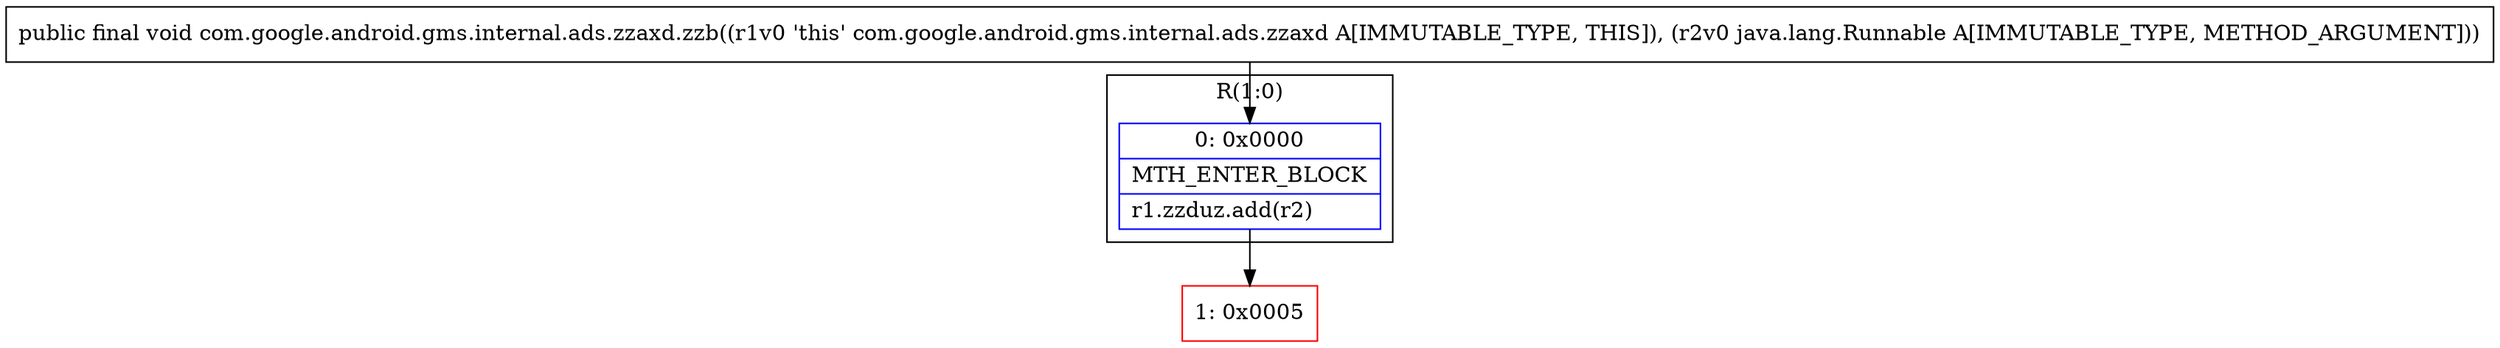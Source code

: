 digraph "CFG forcom.google.android.gms.internal.ads.zzaxd.zzb(Ljava\/lang\/Runnable;)V" {
subgraph cluster_Region_407051469 {
label = "R(1:0)";
node [shape=record,color=blue];
Node_0 [shape=record,label="{0\:\ 0x0000|MTH_ENTER_BLOCK\l|r1.zzduz.add(r2)\l}"];
}
Node_1 [shape=record,color=red,label="{1\:\ 0x0005}"];
MethodNode[shape=record,label="{public final void com.google.android.gms.internal.ads.zzaxd.zzb((r1v0 'this' com.google.android.gms.internal.ads.zzaxd A[IMMUTABLE_TYPE, THIS]), (r2v0 java.lang.Runnable A[IMMUTABLE_TYPE, METHOD_ARGUMENT])) }"];
MethodNode -> Node_0;
Node_0 -> Node_1;
}


